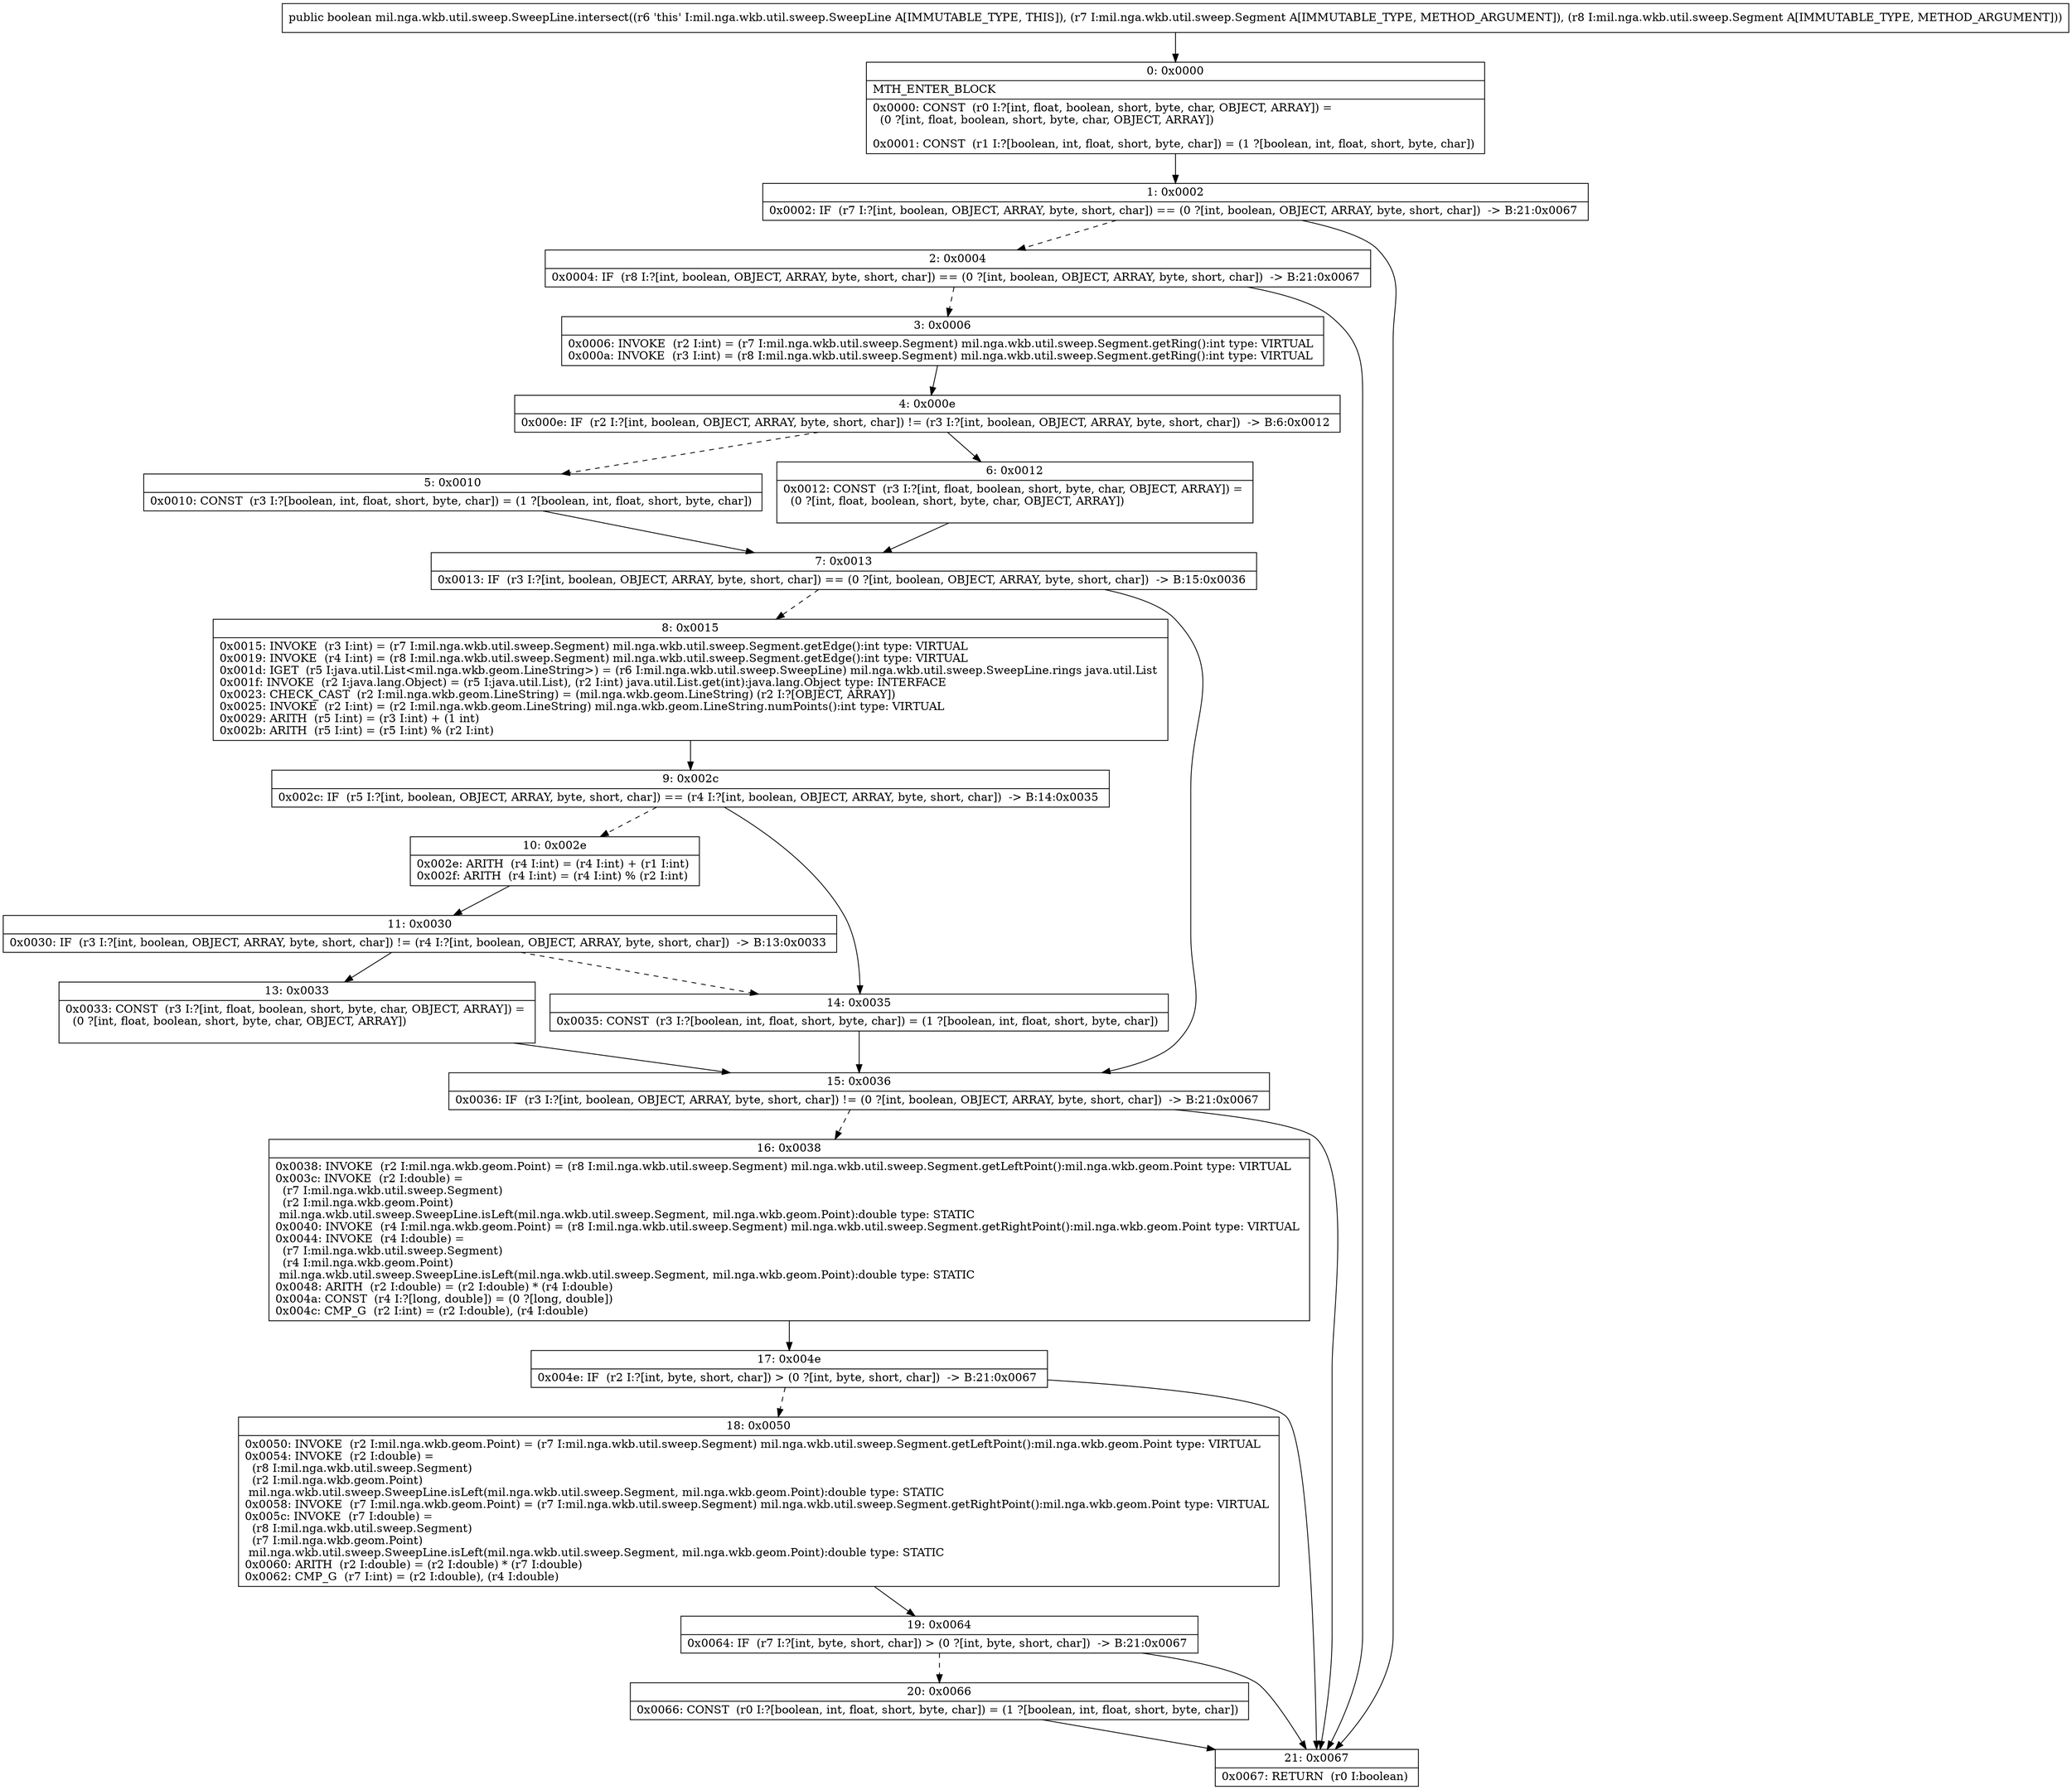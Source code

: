 digraph "CFG formil.nga.wkb.util.sweep.SweepLine.intersect(Lmil\/nga\/wkb\/util\/sweep\/Segment;Lmil\/nga\/wkb\/util\/sweep\/Segment;)Z" {
Node_0 [shape=record,label="{0\:\ 0x0000|MTH_ENTER_BLOCK\l|0x0000: CONST  (r0 I:?[int, float, boolean, short, byte, char, OBJECT, ARRAY]) = \l  (0 ?[int, float, boolean, short, byte, char, OBJECT, ARRAY])\l \l0x0001: CONST  (r1 I:?[boolean, int, float, short, byte, char]) = (1 ?[boolean, int, float, short, byte, char]) \l}"];
Node_1 [shape=record,label="{1\:\ 0x0002|0x0002: IF  (r7 I:?[int, boolean, OBJECT, ARRAY, byte, short, char]) == (0 ?[int, boolean, OBJECT, ARRAY, byte, short, char])  \-\> B:21:0x0067 \l}"];
Node_2 [shape=record,label="{2\:\ 0x0004|0x0004: IF  (r8 I:?[int, boolean, OBJECT, ARRAY, byte, short, char]) == (0 ?[int, boolean, OBJECT, ARRAY, byte, short, char])  \-\> B:21:0x0067 \l}"];
Node_3 [shape=record,label="{3\:\ 0x0006|0x0006: INVOKE  (r2 I:int) = (r7 I:mil.nga.wkb.util.sweep.Segment) mil.nga.wkb.util.sweep.Segment.getRing():int type: VIRTUAL \l0x000a: INVOKE  (r3 I:int) = (r8 I:mil.nga.wkb.util.sweep.Segment) mil.nga.wkb.util.sweep.Segment.getRing():int type: VIRTUAL \l}"];
Node_4 [shape=record,label="{4\:\ 0x000e|0x000e: IF  (r2 I:?[int, boolean, OBJECT, ARRAY, byte, short, char]) != (r3 I:?[int, boolean, OBJECT, ARRAY, byte, short, char])  \-\> B:6:0x0012 \l}"];
Node_5 [shape=record,label="{5\:\ 0x0010|0x0010: CONST  (r3 I:?[boolean, int, float, short, byte, char]) = (1 ?[boolean, int, float, short, byte, char]) \l}"];
Node_6 [shape=record,label="{6\:\ 0x0012|0x0012: CONST  (r3 I:?[int, float, boolean, short, byte, char, OBJECT, ARRAY]) = \l  (0 ?[int, float, boolean, short, byte, char, OBJECT, ARRAY])\l \l}"];
Node_7 [shape=record,label="{7\:\ 0x0013|0x0013: IF  (r3 I:?[int, boolean, OBJECT, ARRAY, byte, short, char]) == (0 ?[int, boolean, OBJECT, ARRAY, byte, short, char])  \-\> B:15:0x0036 \l}"];
Node_8 [shape=record,label="{8\:\ 0x0015|0x0015: INVOKE  (r3 I:int) = (r7 I:mil.nga.wkb.util.sweep.Segment) mil.nga.wkb.util.sweep.Segment.getEdge():int type: VIRTUAL \l0x0019: INVOKE  (r4 I:int) = (r8 I:mil.nga.wkb.util.sweep.Segment) mil.nga.wkb.util.sweep.Segment.getEdge():int type: VIRTUAL \l0x001d: IGET  (r5 I:java.util.List\<mil.nga.wkb.geom.LineString\>) = (r6 I:mil.nga.wkb.util.sweep.SweepLine) mil.nga.wkb.util.sweep.SweepLine.rings java.util.List \l0x001f: INVOKE  (r2 I:java.lang.Object) = (r5 I:java.util.List), (r2 I:int) java.util.List.get(int):java.lang.Object type: INTERFACE \l0x0023: CHECK_CAST  (r2 I:mil.nga.wkb.geom.LineString) = (mil.nga.wkb.geom.LineString) (r2 I:?[OBJECT, ARRAY]) \l0x0025: INVOKE  (r2 I:int) = (r2 I:mil.nga.wkb.geom.LineString) mil.nga.wkb.geom.LineString.numPoints():int type: VIRTUAL \l0x0029: ARITH  (r5 I:int) = (r3 I:int) + (1 int) \l0x002b: ARITH  (r5 I:int) = (r5 I:int) % (r2 I:int) \l}"];
Node_9 [shape=record,label="{9\:\ 0x002c|0x002c: IF  (r5 I:?[int, boolean, OBJECT, ARRAY, byte, short, char]) == (r4 I:?[int, boolean, OBJECT, ARRAY, byte, short, char])  \-\> B:14:0x0035 \l}"];
Node_10 [shape=record,label="{10\:\ 0x002e|0x002e: ARITH  (r4 I:int) = (r4 I:int) + (r1 I:int) \l0x002f: ARITH  (r4 I:int) = (r4 I:int) % (r2 I:int) \l}"];
Node_11 [shape=record,label="{11\:\ 0x0030|0x0030: IF  (r3 I:?[int, boolean, OBJECT, ARRAY, byte, short, char]) != (r4 I:?[int, boolean, OBJECT, ARRAY, byte, short, char])  \-\> B:13:0x0033 \l}"];
Node_13 [shape=record,label="{13\:\ 0x0033|0x0033: CONST  (r3 I:?[int, float, boolean, short, byte, char, OBJECT, ARRAY]) = \l  (0 ?[int, float, boolean, short, byte, char, OBJECT, ARRAY])\l \l}"];
Node_14 [shape=record,label="{14\:\ 0x0035|0x0035: CONST  (r3 I:?[boolean, int, float, short, byte, char]) = (1 ?[boolean, int, float, short, byte, char]) \l}"];
Node_15 [shape=record,label="{15\:\ 0x0036|0x0036: IF  (r3 I:?[int, boolean, OBJECT, ARRAY, byte, short, char]) != (0 ?[int, boolean, OBJECT, ARRAY, byte, short, char])  \-\> B:21:0x0067 \l}"];
Node_16 [shape=record,label="{16\:\ 0x0038|0x0038: INVOKE  (r2 I:mil.nga.wkb.geom.Point) = (r8 I:mil.nga.wkb.util.sweep.Segment) mil.nga.wkb.util.sweep.Segment.getLeftPoint():mil.nga.wkb.geom.Point type: VIRTUAL \l0x003c: INVOKE  (r2 I:double) = \l  (r7 I:mil.nga.wkb.util.sweep.Segment)\l  (r2 I:mil.nga.wkb.geom.Point)\l mil.nga.wkb.util.sweep.SweepLine.isLeft(mil.nga.wkb.util.sweep.Segment, mil.nga.wkb.geom.Point):double type: STATIC \l0x0040: INVOKE  (r4 I:mil.nga.wkb.geom.Point) = (r8 I:mil.nga.wkb.util.sweep.Segment) mil.nga.wkb.util.sweep.Segment.getRightPoint():mil.nga.wkb.geom.Point type: VIRTUAL \l0x0044: INVOKE  (r4 I:double) = \l  (r7 I:mil.nga.wkb.util.sweep.Segment)\l  (r4 I:mil.nga.wkb.geom.Point)\l mil.nga.wkb.util.sweep.SweepLine.isLeft(mil.nga.wkb.util.sweep.Segment, mil.nga.wkb.geom.Point):double type: STATIC \l0x0048: ARITH  (r2 I:double) = (r2 I:double) * (r4 I:double) \l0x004a: CONST  (r4 I:?[long, double]) = (0 ?[long, double]) \l0x004c: CMP_G  (r2 I:int) = (r2 I:double), (r4 I:double) \l}"];
Node_17 [shape=record,label="{17\:\ 0x004e|0x004e: IF  (r2 I:?[int, byte, short, char]) \> (0 ?[int, byte, short, char])  \-\> B:21:0x0067 \l}"];
Node_18 [shape=record,label="{18\:\ 0x0050|0x0050: INVOKE  (r2 I:mil.nga.wkb.geom.Point) = (r7 I:mil.nga.wkb.util.sweep.Segment) mil.nga.wkb.util.sweep.Segment.getLeftPoint():mil.nga.wkb.geom.Point type: VIRTUAL \l0x0054: INVOKE  (r2 I:double) = \l  (r8 I:mil.nga.wkb.util.sweep.Segment)\l  (r2 I:mil.nga.wkb.geom.Point)\l mil.nga.wkb.util.sweep.SweepLine.isLeft(mil.nga.wkb.util.sweep.Segment, mil.nga.wkb.geom.Point):double type: STATIC \l0x0058: INVOKE  (r7 I:mil.nga.wkb.geom.Point) = (r7 I:mil.nga.wkb.util.sweep.Segment) mil.nga.wkb.util.sweep.Segment.getRightPoint():mil.nga.wkb.geom.Point type: VIRTUAL \l0x005c: INVOKE  (r7 I:double) = \l  (r8 I:mil.nga.wkb.util.sweep.Segment)\l  (r7 I:mil.nga.wkb.geom.Point)\l mil.nga.wkb.util.sweep.SweepLine.isLeft(mil.nga.wkb.util.sweep.Segment, mil.nga.wkb.geom.Point):double type: STATIC \l0x0060: ARITH  (r2 I:double) = (r2 I:double) * (r7 I:double) \l0x0062: CMP_G  (r7 I:int) = (r2 I:double), (r4 I:double) \l}"];
Node_19 [shape=record,label="{19\:\ 0x0064|0x0064: IF  (r7 I:?[int, byte, short, char]) \> (0 ?[int, byte, short, char])  \-\> B:21:0x0067 \l}"];
Node_20 [shape=record,label="{20\:\ 0x0066|0x0066: CONST  (r0 I:?[boolean, int, float, short, byte, char]) = (1 ?[boolean, int, float, short, byte, char]) \l}"];
Node_21 [shape=record,label="{21\:\ 0x0067|0x0067: RETURN  (r0 I:boolean) \l}"];
MethodNode[shape=record,label="{public boolean mil.nga.wkb.util.sweep.SweepLine.intersect((r6 'this' I:mil.nga.wkb.util.sweep.SweepLine A[IMMUTABLE_TYPE, THIS]), (r7 I:mil.nga.wkb.util.sweep.Segment A[IMMUTABLE_TYPE, METHOD_ARGUMENT]), (r8 I:mil.nga.wkb.util.sweep.Segment A[IMMUTABLE_TYPE, METHOD_ARGUMENT])) }"];
MethodNode -> Node_0;
Node_0 -> Node_1;
Node_1 -> Node_2[style=dashed];
Node_1 -> Node_21;
Node_2 -> Node_3[style=dashed];
Node_2 -> Node_21;
Node_3 -> Node_4;
Node_4 -> Node_5[style=dashed];
Node_4 -> Node_6;
Node_5 -> Node_7;
Node_6 -> Node_7;
Node_7 -> Node_8[style=dashed];
Node_7 -> Node_15;
Node_8 -> Node_9;
Node_9 -> Node_10[style=dashed];
Node_9 -> Node_14;
Node_10 -> Node_11;
Node_11 -> Node_13;
Node_11 -> Node_14[style=dashed];
Node_13 -> Node_15;
Node_14 -> Node_15;
Node_15 -> Node_16[style=dashed];
Node_15 -> Node_21;
Node_16 -> Node_17;
Node_17 -> Node_18[style=dashed];
Node_17 -> Node_21;
Node_18 -> Node_19;
Node_19 -> Node_20[style=dashed];
Node_19 -> Node_21;
Node_20 -> Node_21;
}

